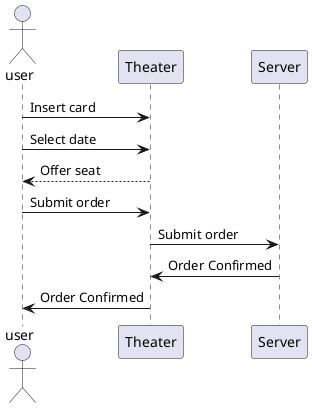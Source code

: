 @startuml
actor user
participant Theater
participant Server
user-> Theater: Insert card
user-> Theater: Select date
Theater --> user: Offer seat
user -> Theater :Submit order
Theater -> Server: Submit order 
Server -> Theater: Order Confirmed
Theater -> user: Order Confirmed
@enduml
